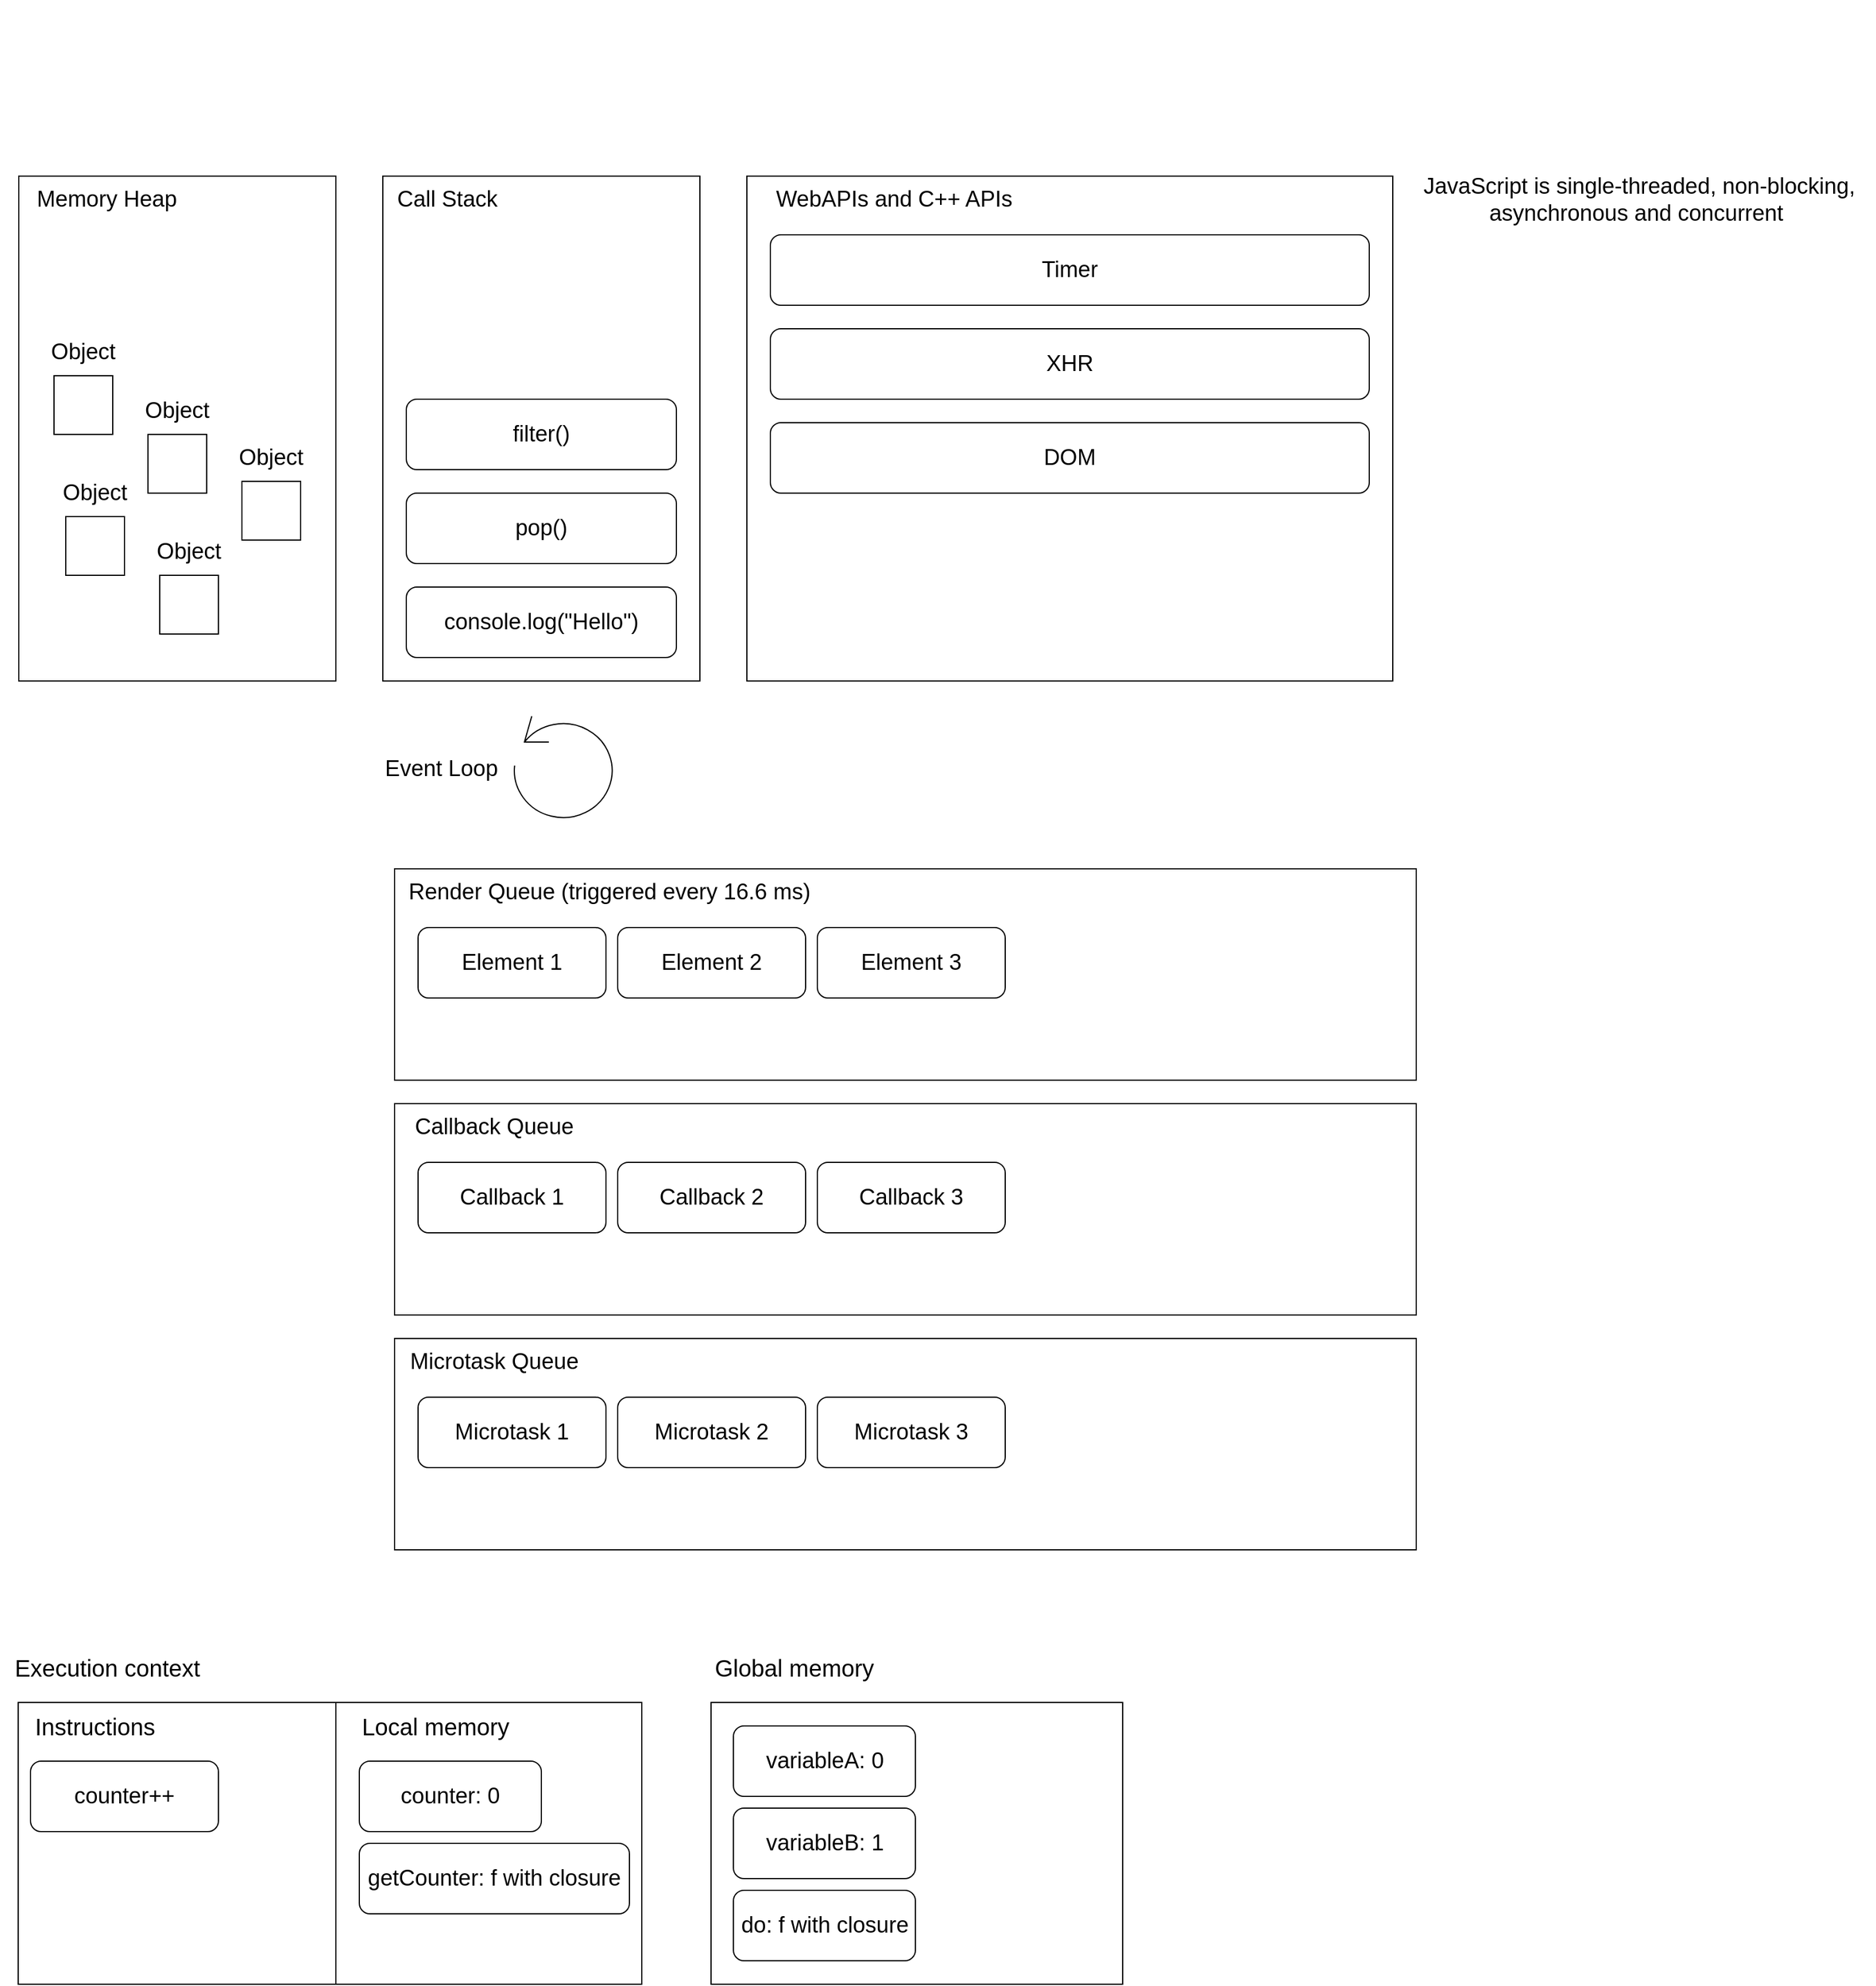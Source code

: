<mxfile version="14.7.7" type="github">
  <diagram id="BkdP9_3qdBWuDpabCgVC" name="Page-1">
    <mxGraphModel dx="3220" dy="2353" grid="1" gridSize="10" guides="1" tooltips="1" connect="1" arrows="1" fold="1" page="1" pageScale="1" pageWidth="850" pageHeight="1100" math="0" shadow="0">
      <root>
        <mxCell id="0" />
        <mxCell id="1" parent="0" />
        <mxCell id="vp3Ed_rUJPtScr4eGyFw-6" value="" style="rounded=0;whiteSpace=wrap;html=1;direction=south;" parent="1" vertex="1">
          <mxGeometry x="130" y="110" width="270" height="430" as="geometry" />
        </mxCell>
        <mxCell id="vp3Ed_rUJPtScr4eGyFw-7" value="" style="rounded=0;whiteSpace=wrap;html=1;direction=south;" parent="1" vertex="1">
          <mxGeometry x="440" y="110" width="550" height="430" as="geometry" />
        </mxCell>
        <mxCell id="vp3Ed_rUJPtScr4eGyFw-8" value="" style="rounded=0;whiteSpace=wrap;html=1;direction=south;" parent="1" vertex="1">
          <mxGeometry x="140" y="900" width="870" height="180" as="geometry" />
        </mxCell>
        <mxCell id="vp3Ed_rUJPtScr4eGyFw-9" value="" style="shape=mxgraph.bpmn.loop;html=1;outlineConnect=0;direction=south;" parent="1" vertex="1">
          <mxGeometry x="240" y="570" width="90" height="90" as="geometry" />
        </mxCell>
        <mxCell id="vp3Ed_rUJPtScr4eGyFw-10" value="Call Stack" style="text;html=1;strokeColor=none;fillColor=none;align=center;verticalAlign=middle;whiteSpace=wrap;rounded=0;fontSize=19;" parent="1" vertex="1">
          <mxGeometry x="130" y="120" width="110" height="20" as="geometry" />
        </mxCell>
        <mxCell id="vp3Ed_rUJPtScr4eGyFw-12" value="WebAPIs and C++ APIs" style="text;html=1;strokeColor=none;fillColor=none;align=center;verticalAlign=middle;whiteSpace=wrap;rounded=0;fontSize=19;" parent="1" vertex="1">
          <mxGeometry x="455.5" y="120" width="219" height="20" as="geometry" />
        </mxCell>
        <mxCell id="vp3Ed_rUJPtScr4eGyFw-13" value="Callback Queue" style="text;html=1;strokeColor=none;fillColor=none;align=center;verticalAlign=middle;whiteSpace=wrap;rounded=0;fontSize=19;" parent="1" vertex="1">
          <mxGeometry x="150" y="910" width="150" height="20" as="geometry" />
        </mxCell>
        <mxCell id="vp3Ed_rUJPtScr4eGyFw-14" value="Event Loop" style="text;html=1;strokeColor=none;fillColor=none;align=center;verticalAlign=middle;whiteSpace=wrap;rounded=0;fontSize=19;" parent="1" vertex="1">
          <mxGeometry x="130" y="605" width="100" height="20" as="geometry" />
        </mxCell>
        <mxCell id="vp3Ed_rUJPtScr4eGyFw-16" value="" style="rounded=0;whiteSpace=wrap;html=1;direction=south;" parent="1" vertex="1">
          <mxGeometry x="-180" y="110" width="270" height="430" as="geometry" />
        </mxCell>
        <mxCell id="vp3Ed_rUJPtScr4eGyFw-17" value="Memory Heap" style="text;html=1;strokeColor=none;fillColor=none;align=center;verticalAlign=middle;whiteSpace=wrap;rounded=0;fontSize=19;" parent="1" vertex="1">
          <mxGeometry x="-170" y="120" width="130" height="20" as="geometry" />
        </mxCell>
        <mxCell id="vp3Ed_rUJPtScr4eGyFw-19" value="Timer" style="rounded=1;whiteSpace=wrap;html=1;fontSize=19;" parent="1" vertex="1">
          <mxGeometry x="460" y="160" width="510" height="60" as="geometry" />
        </mxCell>
        <mxCell id="vp3Ed_rUJPtScr4eGyFw-20" value="XHR" style="rounded=1;whiteSpace=wrap;html=1;fontSize=19;" parent="1" vertex="1">
          <mxGeometry x="460" y="240" width="510" height="60" as="geometry" />
        </mxCell>
        <mxCell id="vp3Ed_rUJPtScr4eGyFw-21" value="DOM" style="rounded=1;whiteSpace=wrap;html=1;fontSize=19;" parent="1" vertex="1">
          <mxGeometry x="460" y="320" width="510" height="60" as="geometry" />
        </mxCell>
        <mxCell id="vp3Ed_rUJPtScr4eGyFw-22" value="console.log(&quot;Hello&quot;)" style="rounded=1;whiteSpace=wrap;html=1;fontSize=19;" parent="1" vertex="1">
          <mxGeometry x="150" y="460" width="230" height="60" as="geometry" />
        </mxCell>
        <mxCell id="vp3Ed_rUJPtScr4eGyFw-23" value="pop()" style="rounded=1;whiteSpace=wrap;html=1;fontSize=19;" parent="1" vertex="1">
          <mxGeometry x="150" y="380" width="230" height="60" as="geometry" />
        </mxCell>
        <mxCell id="vp3Ed_rUJPtScr4eGyFw-24" value="filter()" style="rounded=1;whiteSpace=wrap;html=1;fontSize=19;" parent="1" vertex="1">
          <mxGeometry x="150" y="300" width="230" height="60" as="geometry" />
        </mxCell>
        <mxCell id="vp3Ed_rUJPtScr4eGyFw-25" value="" style="whiteSpace=wrap;html=1;aspect=fixed;" parent="1" vertex="1">
          <mxGeometry x="-140" y="400" width="50" height="50" as="geometry" />
        </mxCell>
        <mxCell id="vp3Ed_rUJPtScr4eGyFw-26" value="" style="whiteSpace=wrap;html=1;aspect=fixed;" parent="1" vertex="1">
          <mxGeometry x="-70" y="330" width="50" height="50" as="geometry" />
        </mxCell>
        <mxCell id="vp3Ed_rUJPtScr4eGyFw-27" value="" style="whiteSpace=wrap;html=1;aspect=fixed;" parent="1" vertex="1">
          <mxGeometry x="-60" y="450" width="50" height="50" as="geometry" />
        </mxCell>
        <mxCell id="vp3Ed_rUJPtScr4eGyFw-28" value="" style="whiteSpace=wrap;html=1;aspect=fixed;" parent="1" vertex="1">
          <mxGeometry x="-150" y="280" width="50" height="50" as="geometry" />
        </mxCell>
        <mxCell id="vp3Ed_rUJPtScr4eGyFw-29" value="" style="whiteSpace=wrap;html=1;aspect=fixed;" parent="1" vertex="1">
          <mxGeometry x="10" y="370" width="50" height="50" as="geometry" />
        </mxCell>
        <mxCell id="vp3Ed_rUJPtScr4eGyFw-30" value="Callback 1" style="rounded=1;whiteSpace=wrap;html=1;fontSize=19;" parent="1" vertex="1">
          <mxGeometry x="160" y="950" width="160" height="60" as="geometry" />
        </mxCell>
        <mxCell id="vp3Ed_rUJPtScr4eGyFw-31" value="&lt;font style=&quot;font-size: 19px;&quot;&gt;Callback 2&lt;/font&gt;" style="rounded=1;whiteSpace=wrap;html=1;fontSize=19;" parent="1" vertex="1">
          <mxGeometry x="330" y="950" width="160" height="60" as="geometry" />
        </mxCell>
        <mxCell id="vp3Ed_rUJPtScr4eGyFw-32" value="Callback 3" style="rounded=1;whiteSpace=wrap;html=1;fontSize=19;" parent="1" vertex="1">
          <mxGeometry x="500" y="950" width="160" height="60" as="geometry" />
        </mxCell>
        <mxCell id="vp3Ed_rUJPtScr4eGyFw-34" value="" style="rounded=0;whiteSpace=wrap;html=1;direction=south;" parent="1" vertex="1">
          <mxGeometry x="140" y="1100" width="870" height="180" as="geometry" />
        </mxCell>
        <mxCell id="vp3Ed_rUJPtScr4eGyFw-35" value="Microtask Queue" style="text;html=1;strokeColor=none;fillColor=none;align=center;verticalAlign=middle;whiteSpace=wrap;rounded=0;fontSize=19;" parent="1" vertex="1">
          <mxGeometry x="150" y="1110" width="150" height="20" as="geometry" />
        </mxCell>
        <mxCell id="vp3Ed_rUJPtScr4eGyFw-38" value="Microtask 1" style="rounded=1;whiteSpace=wrap;html=1;fontSize=19;" parent="1" vertex="1">
          <mxGeometry x="160" y="1150" width="160" height="60" as="geometry" />
        </mxCell>
        <mxCell id="vp3Ed_rUJPtScr4eGyFw-39" value="Microtask 2" style="rounded=1;whiteSpace=wrap;html=1;fontSize=19;" parent="1" vertex="1">
          <mxGeometry x="330" y="1150" width="160" height="60" as="geometry" />
        </mxCell>
        <mxCell id="vp3Ed_rUJPtScr4eGyFw-40" value="Microtask 3" style="rounded=1;whiteSpace=wrap;html=1;fontSize=19;" parent="1" vertex="1">
          <mxGeometry x="500" y="1150" width="160" height="60" as="geometry" />
        </mxCell>
        <mxCell id="vp3Ed_rUJPtScr4eGyFw-43" value="Object" style="text;html=1;strokeColor=none;fillColor=none;align=center;verticalAlign=middle;whiteSpace=wrap;rounded=0;fontSize=19;" parent="1" vertex="1">
          <mxGeometry x="-145" y="250" width="40" height="20" as="geometry" />
        </mxCell>
        <mxCell id="vp3Ed_rUJPtScr4eGyFw-44" value="Object" style="text;html=1;strokeColor=none;fillColor=none;align=center;verticalAlign=middle;whiteSpace=wrap;rounded=0;fontSize=19;" parent="1" vertex="1">
          <mxGeometry x="-65" y="300" width="40" height="20" as="geometry" />
        </mxCell>
        <mxCell id="vp3Ed_rUJPtScr4eGyFw-45" value="Object" style="text;html=1;strokeColor=none;fillColor=none;align=center;verticalAlign=middle;whiteSpace=wrap;rounded=0;fontSize=19;" parent="1" vertex="1">
          <mxGeometry x="15" y="340" width="40" height="20" as="geometry" />
        </mxCell>
        <mxCell id="vp3Ed_rUJPtScr4eGyFw-46" value="Object" style="text;html=1;strokeColor=none;fillColor=none;align=center;verticalAlign=middle;whiteSpace=wrap;rounded=0;fontSize=19;" parent="1" vertex="1">
          <mxGeometry x="-135" y="370" width="40" height="20" as="geometry" />
        </mxCell>
        <mxCell id="vp3Ed_rUJPtScr4eGyFw-47" value="Object" style="text;html=1;strokeColor=none;fillColor=none;align=center;verticalAlign=middle;whiteSpace=wrap;rounded=0;fontSize=19;" parent="1" vertex="1">
          <mxGeometry x="-55" y="420" width="40" height="20" as="geometry" />
        </mxCell>
        <mxCell id="F3dvDNXk8t1JcE4rUVYM-1" value="" style="shape=image;verticalLabelPosition=bottom;labelBackgroundColor=#ffffff;verticalAlign=top;aspect=fixed;imageAspect=0;image=https://upload.wikimedia.org/wikipedia/commons/thumb/3/3f/V8_JavaScript_engine_logo_2.svg/1200px-V8_JavaScript_engine_logo_2.svg.png;" parent="1" vertex="1">
          <mxGeometry x="-190" y="-40" width="150" height="150" as="geometry" />
        </mxCell>
        <mxCell id="6QtukGbn-FIJw9YeCo-H-1" value="" style="shape=image;verticalLabelPosition=bottom;labelBackgroundColor=#ffffff;verticalAlign=top;aspect=fixed;imageAspect=0;image=http://4.bp.blogspot.com/-SAlsUK_Hwkw/TYGj8pt-kbI/AAAAAAAAAqE/blsfUwJWdbU/s1600/Google%2BChrome%2Bicon%2Bnew.png;" parent="1" vertex="1">
          <mxGeometry x="440" y="30" width="70" height="70" as="geometry" />
        </mxCell>
        <mxCell id="6QtukGbn-FIJw9YeCo-H-2" value="" style="shape=image;verticalLabelPosition=bottom;labelBackgroundColor=#ffffff;verticalAlign=top;aspect=fixed;imageAspect=0;image=https://raw.githubusercontent.com/isocpp/logos/master/cpp_logo.png;" parent="1" vertex="1">
          <mxGeometry x="520" y="28.65" width="63.53" height="71.35" as="geometry" />
        </mxCell>
        <mxCell id="MCUXpGSujRW6-5WqFEAj-1" value="&lt;font style=&quot;font-size: 19px&quot;&gt;JavaScript is single-threaded, non-blocking, asynchronous and concurrent&amp;nbsp;&lt;/font&gt;" style="text;html=1;strokeColor=none;fillColor=none;align=center;verticalAlign=middle;whiteSpace=wrap;rounded=0;" parent="1" vertex="1">
          <mxGeometry x="1000" y="120" width="400" height="20" as="geometry" />
        </mxCell>
        <mxCell id="ilvJonOSDYWT9VKSYLCs-7" value="" style="rounded=0;whiteSpace=wrap;html=1;direction=south;" parent="1" vertex="1">
          <mxGeometry x="140" y="700" width="870" height="180" as="geometry" />
        </mxCell>
        <mxCell id="ilvJonOSDYWT9VKSYLCs-8" value="Render Queue (triggered every 16.6 ms)" style="text;html=1;strokeColor=none;fillColor=none;align=left;verticalAlign=middle;whiteSpace=wrap;rounded=0;fontSize=19;" parent="1" vertex="1">
          <mxGeometry x="150" y="710" width="350" height="20" as="geometry" />
        </mxCell>
        <mxCell id="ilvJonOSDYWT9VKSYLCs-9" value="Element 1" style="rounded=1;whiteSpace=wrap;html=1;fontSize=19;" parent="1" vertex="1">
          <mxGeometry x="160" y="750" width="160" height="60" as="geometry" />
        </mxCell>
        <mxCell id="ilvJonOSDYWT9VKSYLCs-10" value="&lt;font style=&quot;font-size: 19px&quot;&gt;Element 2&lt;/font&gt;" style="rounded=1;whiteSpace=wrap;html=1;fontSize=19;" parent="1" vertex="1">
          <mxGeometry x="330" y="750" width="160" height="60" as="geometry" />
        </mxCell>
        <mxCell id="ilvJonOSDYWT9VKSYLCs-11" value="Element 3" style="rounded=1;whiteSpace=wrap;html=1;fontSize=19;" parent="1" vertex="1">
          <mxGeometry x="500" y="750" width="160" height="60" as="geometry" />
        </mxCell>
        <mxCell id="lwLxD6SXtwrRYqILnOid-1" value="" style="rounded=0;whiteSpace=wrap;html=1;direction=south;" vertex="1" parent="1">
          <mxGeometry x="-180" y="1410" width="530" height="180" as="geometry" />
        </mxCell>
        <mxCell id="lwLxD6SXtwrRYqILnOid-2" value="" style="rounded=0;whiteSpace=wrap;html=1;direction=south;" vertex="1" parent="1">
          <mxGeometry x="409.5" y="1410" width="350.5" height="240" as="geometry" />
        </mxCell>
        <mxCell id="lwLxD6SXtwrRYqILnOid-3" value="Global memory" style="text;html=1;strokeColor=none;fillColor=none;align=center;verticalAlign=middle;whiteSpace=wrap;rounded=0;fontSize=20;" vertex="1" parent="1">
          <mxGeometry x="390" y="1370" width="180.5" height="20" as="geometry" />
        </mxCell>
        <mxCell id="lwLxD6SXtwrRYqILnOid-4" value="Execution context" style="text;html=1;strokeColor=none;fillColor=none;align=center;verticalAlign=middle;whiteSpace=wrap;rounded=0;fontSize=20;" vertex="1" parent="1">
          <mxGeometry x="-195.25" y="1370" width="180.5" height="20" as="geometry" />
        </mxCell>
        <mxCell id="lwLxD6SXtwrRYqILnOid-5" value="" style="rounded=0;whiteSpace=wrap;html=1;direction=south;" vertex="1" parent="1">
          <mxGeometry x="80" y="1410" width="270.5" height="240" as="geometry" />
        </mxCell>
        <mxCell id="lwLxD6SXtwrRYqILnOid-6" value="" style="rounded=0;whiteSpace=wrap;html=1;direction=south;" vertex="1" parent="1">
          <mxGeometry x="-180.5" y="1410" width="270.5" height="240" as="geometry" />
        </mxCell>
        <mxCell id="lwLxD6SXtwrRYqILnOid-7" value="Instructions" style="text;html=1;strokeColor=none;fillColor=none;align=center;verticalAlign=middle;whiteSpace=wrap;rounded=0;fontSize=20;" vertex="1" parent="1">
          <mxGeometry x="-135" y="1420" width="40" height="20" as="geometry" />
        </mxCell>
        <mxCell id="lwLxD6SXtwrRYqILnOid-8" value="Local memory" style="text;html=1;strokeColor=none;fillColor=none;align=center;verticalAlign=middle;whiteSpace=wrap;rounded=0;fontSize=20;" vertex="1" parent="1">
          <mxGeometry x="100" y="1420" width="150" height="20" as="geometry" />
        </mxCell>
        <mxCell id="lwLxD6SXtwrRYqILnOid-10" value="counter++" style="rounded=1;whiteSpace=wrap;html=1;fontSize=19;" vertex="1" parent="1">
          <mxGeometry x="-170" y="1460" width="160" height="60" as="geometry" />
        </mxCell>
        <mxCell id="lwLxD6SXtwrRYqILnOid-11" value="counter: 0" style="rounded=1;whiteSpace=wrap;html=1;fontSize=19;" vertex="1" parent="1">
          <mxGeometry x="110" y="1460" width="155" height="60" as="geometry" />
        </mxCell>
        <mxCell id="lwLxD6SXtwrRYqILnOid-12" value="getCounter: f with closure" style="rounded=1;whiteSpace=wrap;html=1;fontSize=19;" vertex="1" parent="1">
          <mxGeometry x="110" y="1530" width="230" height="60" as="geometry" />
        </mxCell>
        <mxCell id="lwLxD6SXtwrRYqILnOid-14" value="variableA: 0" style="rounded=1;whiteSpace=wrap;html=1;fontSize=19;" vertex="1" parent="1">
          <mxGeometry x="428.53" y="1430" width="155" height="60" as="geometry" />
        </mxCell>
        <mxCell id="lwLxD6SXtwrRYqILnOid-15" value="variableB: 1" style="rounded=1;whiteSpace=wrap;html=1;fontSize=19;" vertex="1" parent="1">
          <mxGeometry x="428.53" y="1500" width="155" height="60" as="geometry" />
        </mxCell>
        <mxCell id="lwLxD6SXtwrRYqILnOid-16" value="do: f with closure" style="rounded=1;whiteSpace=wrap;html=1;fontSize=19;" vertex="1" parent="1">
          <mxGeometry x="428.53" y="1570" width="155" height="60" as="geometry" />
        </mxCell>
      </root>
    </mxGraphModel>
  </diagram>
</mxfile>
